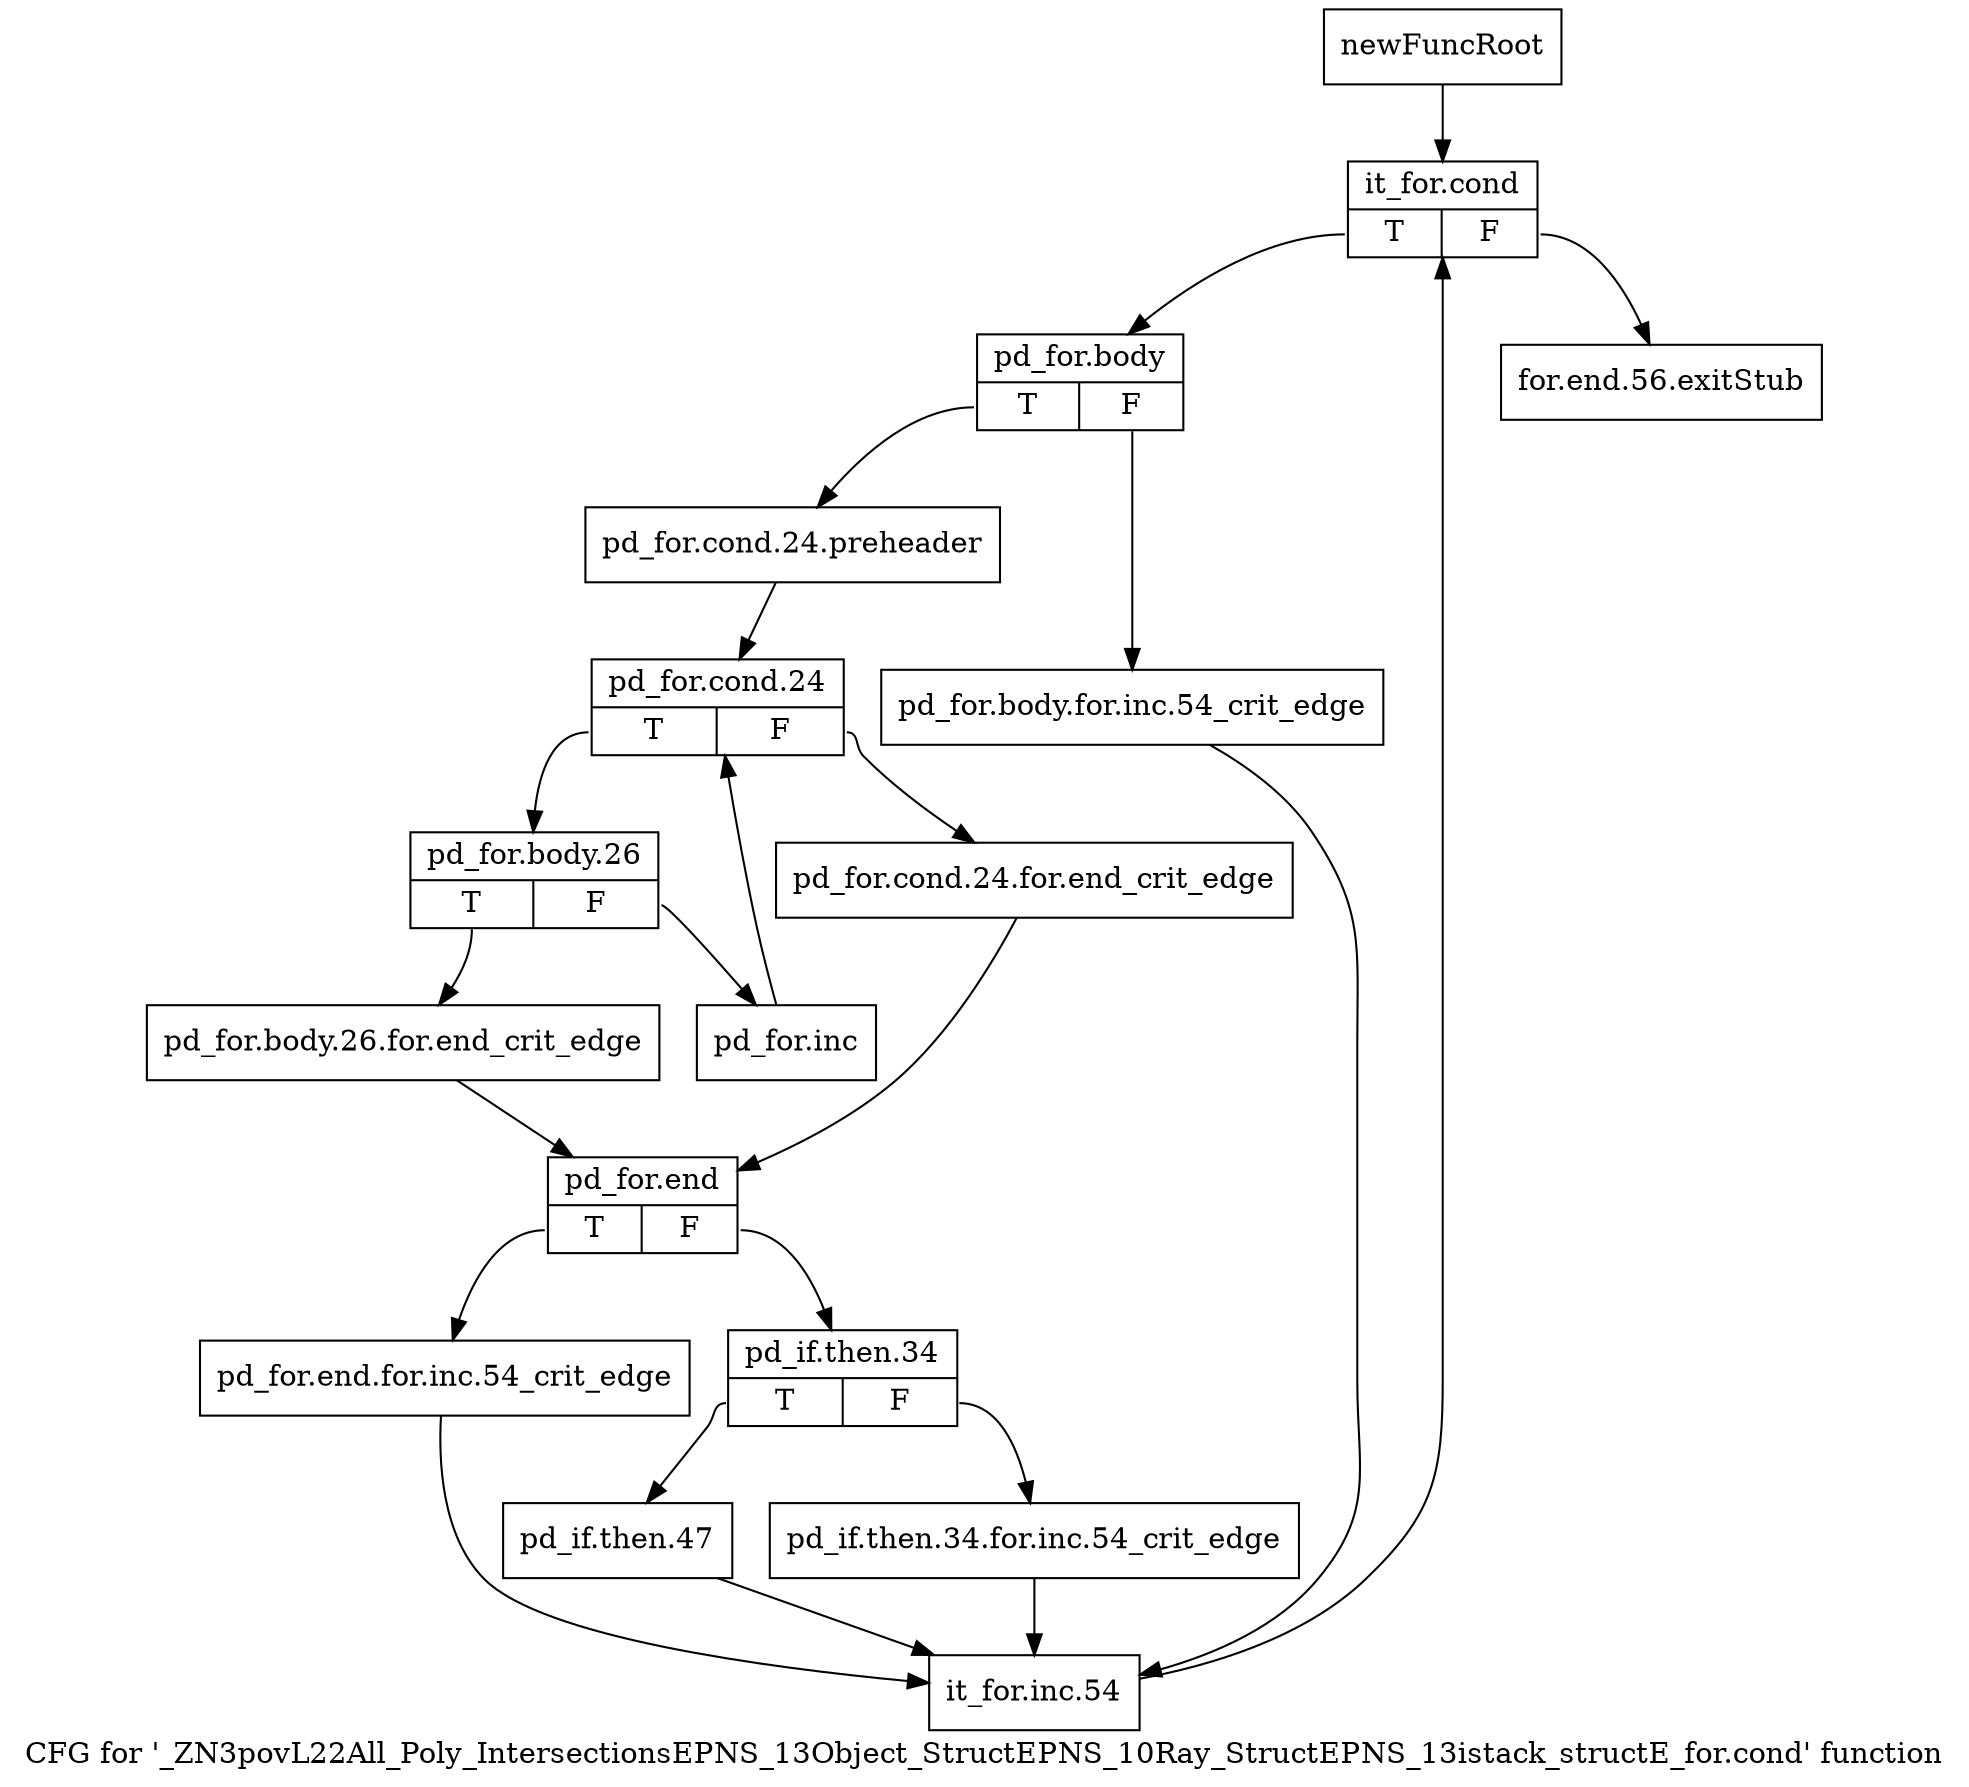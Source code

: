 digraph "CFG for '_ZN3povL22All_Poly_IntersectionsEPNS_13Object_StructEPNS_10Ray_StructEPNS_13istack_structE_for.cond' function" {
	label="CFG for '_ZN3povL22All_Poly_IntersectionsEPNS_13Object_StructEPNS_10Ray_StructEPNS_13istack_structE_for.cond' function";

	Node0x2a18170 [shape=record,label="{newFuncRoot}"];
	Node0x2a18170 -> Node0x2a18210;
	Node0x2a181c0 [shape=record,label="{for.end.56.exitStub}"];
	Node0x2a18210 [shape=record,label="{it_for.cond|{<s0>T|<s1>F}}"];
	Node0x2a18210:s0 -> Node0x2a18260;
	Node0x2a18210:s1 -> Node0x2a181c0;
	Node0x2a18260 [shape=record,label="{pd_for.body|{<s0>T|<s1>F}}"];
	Node0x2a18260:s0 -> Node0x2a18300;
	Node0x2a18260:s1 -> Node0x2a182b0;
	Node0x2a182b0 [shape=record,label="{pd_for.body.for.inc.54_crit_edge}"];
	Node0x2a182b0 -> Node0x2a18670;
	Node0x2a18300 [shape=record,label="{pd_for.cond.24.preheader}"];
	Node0x2a18300 -> Node0x2a18350;
	Node0x2a18350 [shape=record,label="{pd_for.cond.24|{<s0>T|<s1>F}}"];
	Node0x2a18350:s0 -> Node0x2a183f0;
	Node0x2a18350:s1 -> Node0x2a183a0;
	Node0x2a183a0 [shape=record,label="{pd_for.cond.24.for.end_crit_edge}"];
	Node0x2a183a0 -> Node0x2a184e0;
	Node0x2a183f0 [shape=record,label="{pd_for.body.26|{<s0>T|<s1>F}}"];
	Node0x2a183f0:s0 -> Node0x2a18490;
	Node0x2a183f0:s1 -> Node0x2a18440;
	Node0x2a18440 [shape=record,label="{pd_for.inc}"];
	Node0x2a18440 -> Node0x2a18350;
	Node0x2a18490 [shape=record,label="{pd_for.body.26.for.end_crit_edge}"];
	Node0x2a18490 -> Node0x2a184e0;
	Node0x2a184e0 [shape=record,label="{pd_for.end|{<s0>T|<s1>F}}"];
	Node0x2a184e0:s0 -> Node0x2a18620;
	Node0x2a184e0:s1 -> Node0x2a18530;
	Node0x2a18530 [shape=record,label="{pd_if.then.34|{<s0>T|<s1>F}}"];
	Node0x2a18530:s0 -> Node0x2a185d0;
	Node0x2a18530:s1 -> Node0x2a18580;
	Node0x2a18580 [shape=record,label="{pd_if.then.34.for.inc.54_crit_edge}"];
	Node0x2a18580 -> Node0x2a18670;
	Node0x2a185d0 [shape=record,label="{pd_if.then.47}"];
	Node0x2a185d0 -> Node0x2a18670;
	Node0x2a18620 [shape=record,label="{pd_for.end.for.inc.54_crit_edge}"];
	Node0x2a18620 -> Node0x2a18670;
	Node0x2a18670 [shape=record,label="{it_for.inc.54}"];
	Node0x2a18670 -> Node0x2a18210;
}

